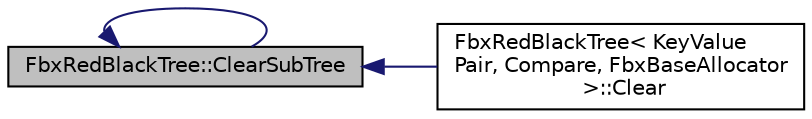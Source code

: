 digraph "FbxRedBlackTree::ClearSubTree"
{
  edge [fontname="Helvetica",fontsize="10",labelfontname="Helvetica",labelfontsize="10"];
  node [fontname="Helvetica",fontsize="10",shape=record];
  rankdir="LR";
  Node11 [label="FbxRedBlackTree::ClearSubTree",height=0.2,width=0.4,color="black", fillcolor="grey75", style="filled", fontcolor="black"];
  Node11 -> Node12 [dir="back",color="midnightblue",fontsize="10",style="solid",fontname="Helvetica"];
  Node12 [label="FbxRedBlackTree\< KeyValue\lPair, Compare, FbxBaseAllocator\l \>::Clear",height=0.2,width=0.4,color="black", fillcolor="white", style="filled",URL="$class_fbx_red_black_tree.html#aa762c1d9c1b533045066f713def691e2"];
  Node11 -> Node11 [dir="back",color="midnightblue",fontsize="10",style="solid",fontname="Helvetica"];
}
